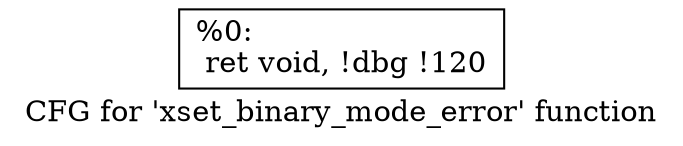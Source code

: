 digraph "CFG for 'xset_binary_mode_error' function" {
	label="CFG for 'xset_binary_mode_error' function";

	Node0xe6c750 [shape=record,label="{%0:\l  ret void, !dbg !120\l}"];
}
